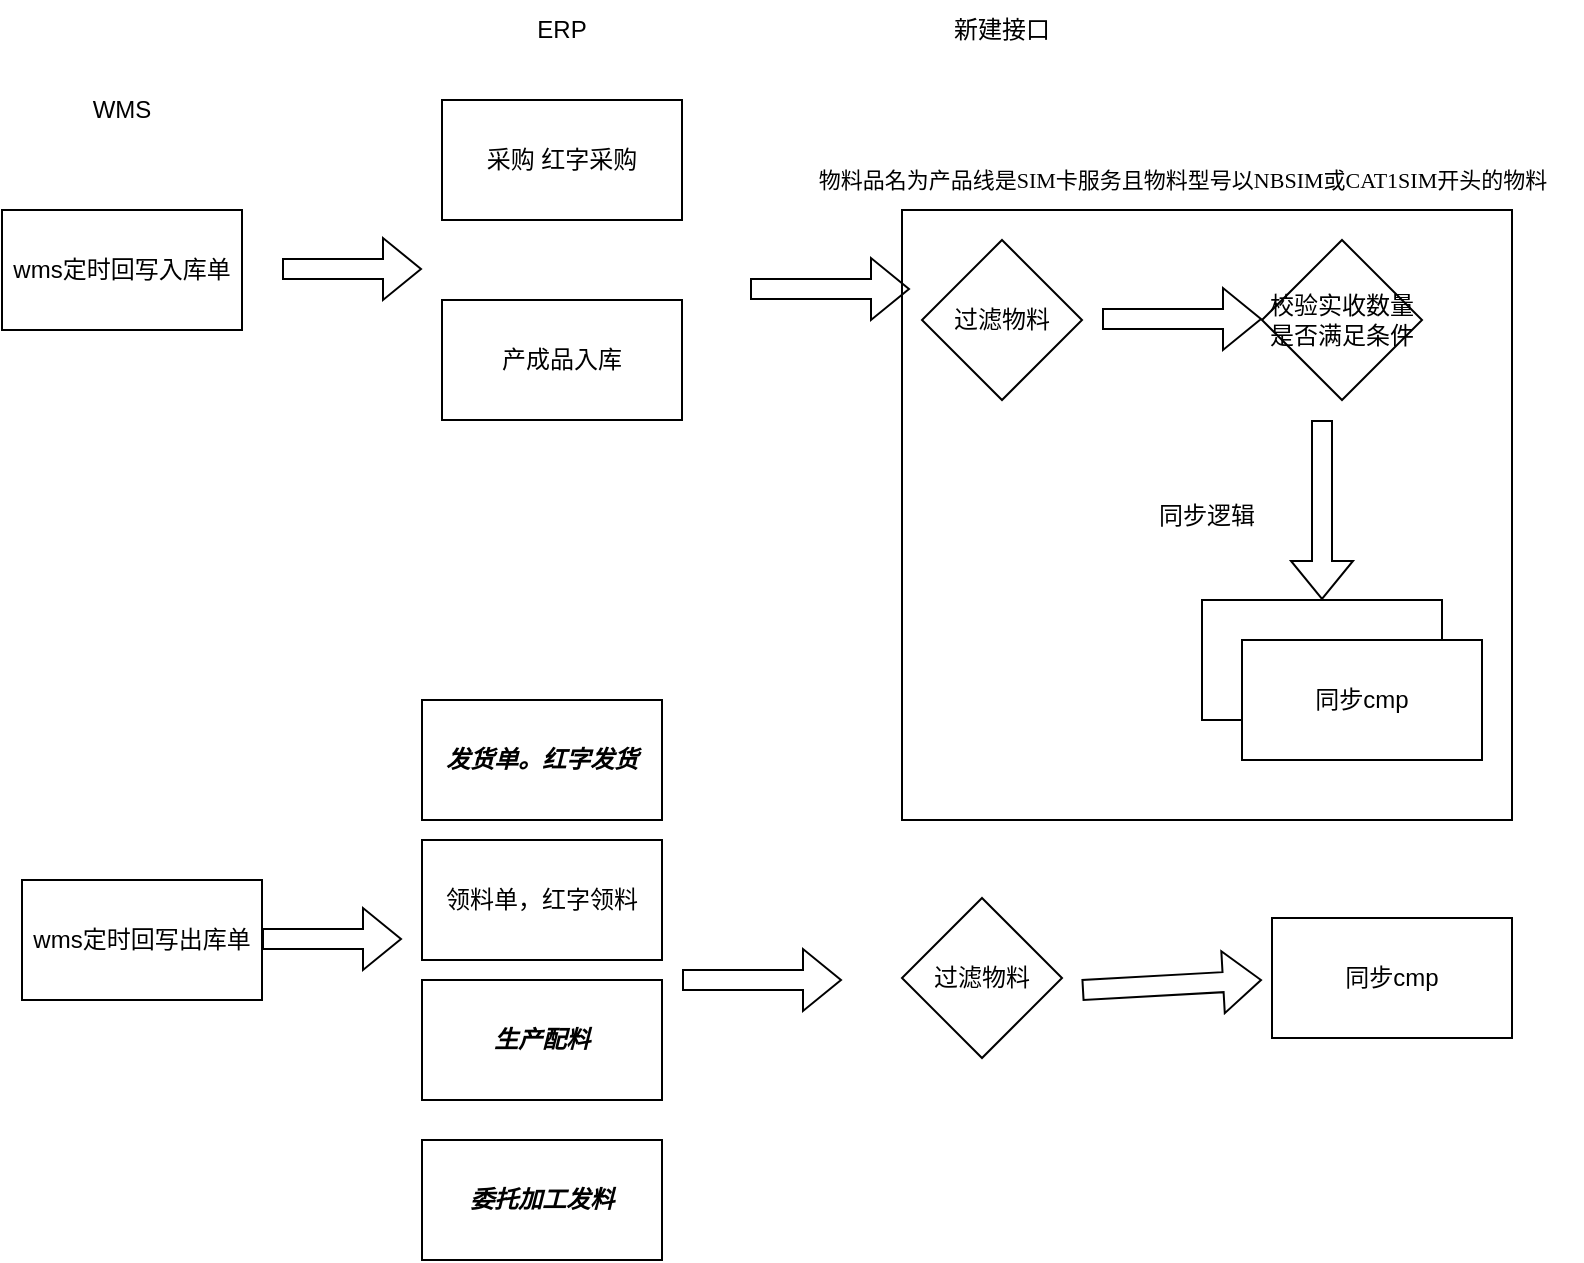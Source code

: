 <mxfile version="21.3.6" type="github">
  <diagram id="C5RBs43oDa-KdzZeNtuy" name="sim">
    <mxGraphModel dx="788" dy="437" grid="1" gridSize="10" guides="1" tooltips="1" connect="1" arrows="1" fold="1" page="1" pageScale="1" pageWidth="827" pageHeight="1169" math="0" shadow="0">
      <root>
        <mxCell id="WIyWlLk6GJQsqaUBKTNV-0" />
        <mxCell id="WIyWlLk6GJQsqaUBKTNV-1" parent="WIyWlLk6GJQsqaUBKTNV-0" />
        <mxCell id="J-wKOYBQHU6B0EthesqR-15" value="同步逻辑" style="whiteSpace=wrap;html=1;aspect=fixed;" vertex="1" parent="WIyWlLk6GJQsqaUBKTNV-1">
          <mxGeometry x="460" y="745" width="305" height="305" as="geometry" />
        </mxCell>
        <mxCell id="J-wKOYBQHU6B0EthesqR-0" value="wms定时回写入库单" style="rounded=0;whiteSpace=wrap;html=1;" vertex="1" parent="WIyWlLk6GJQsqaUBKTNV-1">
          <mxGeometry x="10" y="745" width="120" height="60" as="geometry" />
        </mxCell>
        <mxCell id="J-wKOYBQHU6B0EthesqR-1" value="采购 红字采购" style="rounded=0;whiteSpace=wrap;html=1;" vertex="1" parent="WIyWlLk6GJQsqaUBKTNV-1">
          <mxGeometry x="230" y="690" width="120" height="60" as="geometry" />
        </mxCell>
        <mxCell id="J-wKOYBQHU6B0EthesqR-2" value="产成品入库" style="rounded=0;whiteSpace=wrap;html=1;" vertex="1" parent="WIyWlLk6GJQsqaUBKTNV-1">
          <mxGeometry x="230" y="790" width="120" height="60" as="geometry" />
        </mxCell>
        <mxCell id="J-wKOYBQHU6B0EthesqR-3" value="过滤物料" style="rhombus;whiteSpace=wrap;html=1;" vertex="1" parent="WIyWlLk6GJQsqaUBKTNV-1">
          <mxGeometry x="470" y="760" width="80" height="80" as="geometry" />
        </mxCell>
        <mxCell id="J-wKOYBQHU6B0EthesqR-5" value="&lt;p style=&quot;font-size: 11px;&quot; class=&quot;MsoNormal&quot;&gt;物料品名为&lt;span style=&quot;font-family: 宋体; font-size: 11px;&quot;&gt;&lt;font style=&quot;font-size: 11px;&quot; face=&quot;宋体&quot;&gt;产品线是&lt;/font&gt;SIM卡服务且物料型号以NBSIM或CAT1SIM开头的物料&lt;/span&gt;&lt;/p&gt;" style="text;html=1;align=center;verticalAlign=middle;resizable=0;points=[];autosize=1;strokeColor=none;fillColor=none;" vertex="1" parent="WIyWlLk6GJQsqaUBKTNV-1">
          <mxGeometry x="400" y="705" width="400" height="50" as="geometry" />
        </mxCell>
        <mxCell id="J-wKOYBQHU6B0EthesqR-6" value="" style="shape=flexArrow;endArrow=classic;html=1;rounded=0;" edge="1" parent="WIyWlLk6GJQsqaUBKTNV-1">
          <mxGeometry width="50" height="50" relative="1" as="geometry">
            <mxPoint x="140" y="1109.5" as="sourcePoint" />
            <mxPoint x="210" y="1109.5" as="targetPoint" />
          </mxGeometry>
        </mxCell>
        <mxCell id="J-wKOYBQHU6B0EthesqR-8" value="" style="shape=flexArrow;endArrow=classic;html=1;rounded=0;" edge="1" parent="WIyWlLk6GJQsqaUBKTNV-1">
          <mxGeometry width="50" height="50" relative="1" as="geometry">
            <mxPoint x="350" y="1130" as="sourcePoint" />
            <mxPoint x="430" y="1130" as="targetPoint" />
          </mxGeometry>
        </mxCell>
        <mxCell id="J-wKOYBQHU6B0EthesqR-9" value="校验实收数量是否满足条件" style="rhombus;whiteSpace=wrap;html=1;" vertex="1" parent="WIyWlLk6GJQsqaUBKTNV-1">
          <mxGeometry x="640" y="760" width="80" height="80" as="geometry" />
        </mxCell>
        <mxCell id="J-wKOYBQHU6B0EthesqR-11" value="同步cmp" style="rounded=0;whiteSpace=wrap;html=1;" vertex="1" parent="WIyWlLk6GJQsqaUBKTNV-1">
          <mxGeometry x="610" y="940" width="120" height="60" as="geometry" />
        </mxCell>
        <mxCell id="J-wKOYBQHU6B0EthesqR-13" value="" style="shape=flexArrow;endArrow=classic;html=1;rounded=0;" edge="1" parent="WIyWlLk6GJQsqaUBKTNV-1">
          <mxGeometry width="50" height="50" relative="1" as="geometry">
            <mxPoint x="560" y="799.5" as="sourcePoint" />
            <mxPoint x="640" y="799.5" as="targetPoint" />
          </mxGeometry>
        </mxCell>
        <mxCell id="J-wKOYBQHU6B0EthesqR-14" value="" style="shape=flexArrow;endArrow=classic;html=1;rounded=0;" edge="1" parent="WIyWlLk6GJQsqaUBKTNV-1" target="J-wKOYBQHU6B0EthesqR-11">
          <mxGeometry width="50" height="50" relative="1" as="geometry">
            <mxPoint x="670" y="850" as="sourcePoint" />
            <mxPoint x="730" y="850" as="targetPoint" />
          </mxGeometry>
        </mxCell>
        <mxCell id="J-wKOYBQHU6B0EthesqR-16" value="wms定时回写出库单" style="rounded=0;whiteSpace=wrap;html=1;" vertex="1" parent="WIyWlLk6GJQsqaUBKTNV-1">
          <mxGeometry x="20" y="1080" width="120" height="60" as="geometry" />
        </mxCell>
        <mxCell id="J-wKOYBQHU6B0EthesqR-17" value="&lt;h4&gt;&lt;i&gt;发货单。红字发货&lt;/i&gt;&lt;/h4&gt;" style="rounded=0;whiteSpace=wrap;html=1;" vertex="1" parent="WIyWlLk6GJQsqaUBKTNV-1">
          <mxGeometry x="220" y="990" width="120" height="60" as="geometry" />
        </mxCell>
        <mxCell id="J-wKOYBQHU6B0EthesqR-18" value="领料单，红字领料" style="rounded=0;whiteSpace=wrap;html=1;" vertex="1" parent="WIyWlLk6GJQsqaUBKTNV-1">
          <mxGeometry x="220" y="1060" width="120" height="60" as="geometry" />
        </mxCell>
        <mxCell id="J-wKOYBQHU6B0EthesqR-19" value="&lt;h4&gt;&lt;i&gt;生产配料&lt;/i&gt;&lt;/h4&gt;" style="rounded=0;whiteSpace=wrap;html=1;" vertex="1" parent="WIyWlLk6GJQsqaUBKTNV-1">
          <mxGeometry x="220" y="1130" width="120" height="60" as="geometry" />
        </mxCell>
        <mxCell id="J-wKOYBQHU6B0EthesqR-20" value="&lt;h4&gt;&lt;i&gt;委托加工发料&lt;/i&gt;&lt;/h4&gt;" style="rounded=0;whiteSpace=wrap;html=1;" vertex="1" parent="WIyWlLk6GJQsqaUBKTNV-1">
          <mxGeometry x="220" y="1210" width="120" height="60" as="geometry" />
        </mxCell>
        <mxCell id="J-wKOYBQHU6B0EthesqR-21" value="" style="shape=flexArrow;endArrow=classic;html=1;rounded=0;" edge="1" parent="WIyWlLk6GJQsqaUBKTNV-1">
          <mxGeometry width="50" height="50" relative="1" as="geometry">
            <mxPoint x="150" y="774.5" as="sourcePoint" />
            <mxPoint x="220" y="774.5" as="targetPoint" />
          </mxGeometry>
        </mxCell>
        <mxCell id="J-wKOYBQHU6B0EthesqR-22" value="" style="shape=flexArrow;endArrow=classic;html=1;rounded=0;" edge="1" parent="WIyWlLk6GJQsqaUBKTNV-1">
          <mxGeometry width="50" height="50" relative="1" as="geometry">
            <mxPoint x="384" y="784.5" as="sourcePoint" />
            <mxPoint x="464" y="784.5" as="targetPoint" />
          </mxGeometry>
        </mxCell>
        <mxCell id="J-wKOYBQHU6B0EthesqR-23" value="过滤物料" style="rhombus;whiteSpace=wrap;html=1;" vertex="1" parent="WIyWlLk6GJQsqaUBKTNV-1">
          <mxGeometry x="460" y="1089" width="80" height="80" as="geometry" />
        </mxCell>
        <mxCell id="J-wKOYBQHU6B0EthesqR-24" value="" style="shape=flexArrow;endArrow=classic;html=1;rounded=0;" edge="1" parent="WIyWlLk6GJQsqaUBKTNV-1">
          <mxGeometry width="50" height="50" relative="1" as="geometry">
            <mxPoint x="550" y="1135" as="sourcePoint" />
            <mxPoint x="640" y="1130" as="targetPoint" />
          </mxGeometry>
        </mxCell>
        <mxCell id="J-wKOYBQHU6B0EthesqR-25" value="同步cmp" style="rounded=0;whiteSpace=wrap;html=1;" vertex="1" parent="WIyWlLk6GJQsqaUBKTNV-1">
          <mxGeometry x="645" y="1099" width="120" height="60" as="geometry" />
        </mxCell>
        <mxCell id="J-wKOYBQHU6B0EthesqR-27" value="WMS" style="text;html=1;strokeColor=none;fillColor=none;align=center;verticalAlign=middle;whiteSpace=wrap;rounded=0;" vertex="1" parent="WIyWlLk6GJQsqaUBKTNV-1">
          <mxGeometry x="40" y="680" width="60" height="30" as="geometry" />
        </mxCell>
        <mxCell id="J-wKOYBQHU6B0EthesqR-28" value="同步cmp" style="rounded=0;whiteSpace=wrap;html=1;" vertex="1" parent="WIyWlLk6GJQsqaUBKTNV-1">
          <mxGeometry x="630" y="960" width="120" height="60" as="geometry" />
        </mxCell>
        <mxCell id="J-wKOYBQHU6B0EthesqR-29" value="ERP" style="text;html=1;strokeColor=none;fillColor=none;align=center;verticalAlign=middle;whiteSpace=wrap;rounded=0;" vertex="1" parent="WIyWlLk6GJQsqaUBKTNV-1">
          <mxGeometry x="260" y="640" width="60" height="30" as="geometry" />
        </mxCell>
        <mxCell id="J-wKOYBQHU6B0EthesqR-30" value="新建接口" style="text;html=1;strokeColor=none;fillColor=none;align=center;verticalAlign=middle;whiteSpace=wrap;rounded=0;" vertex="1" parent="WIyWlLk6GJQsqaUBKTNV-1">
          <mxGeometry x="480" y="640" width="60" height="30" as="geometry" />
        </mxCell>
      </root>
    </mxGraphModel>
  </diagram>
</mxfile>
